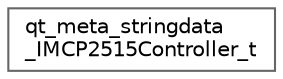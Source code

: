 digraph "Graphical Class Hierarchy"
{
 // LATEX_PDF_SIZE
  bgcolor="transparent";
  edge [fontname=Helvetica,fontsize=10,labelfontname=Helvetica,labelfontsize=10];
  node [fontname=Helvetica,fontsize=10,shape=box,height=0.2,width=0.4];
  rankdir="LR";
  Node0 [id="Node000000",label="qt_meta_stringdata\l_IMCP2515Controller_t",height=0.2,width=0.4,color="grey40", fillcolor="white", style="filled",URL="$structqt__meta__stringdata__IMCP2515Controller__t.html",tooltip=" "];
}
